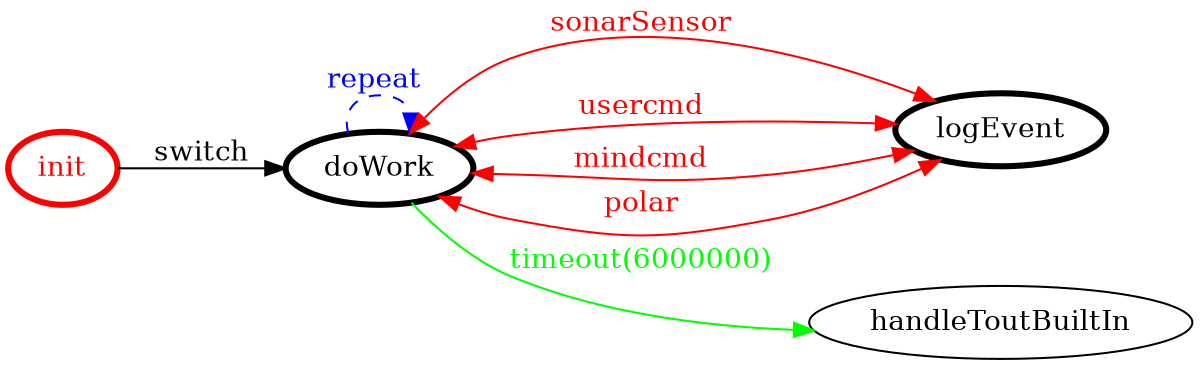 /*
*
* A GraphViz DOT FSM description 
* Please use a GraphViz visualizer (like http://www.webgraphviz.com)
*  
*/

digraph finite_state_machine {
	rankdir=LR
	size="8,5"
	
	init [ color = red ][ fontcolor = red ][ penwidth = 3 ]
	doWork [ color = black ][ fontcolor = black ][ penwidth = 3 ]
	logEvent [ color = black ][ fontcolor = black ][ penwidth = 3 ]
	
	doWork -> logEvent [ label = "sonarSensor" ][ color = red ][ fontcolor = red ][ dir = both ]
	doWork -> handleToutBuiltIn [ label = "timeout(6000000)" ][ color = green ][ fontcolor = green ]
	doWork -> logEvent [ label = "usercmd" ][ color = red ][ fontcolor = red ][ dir = both ]
	init -> doWork [ label = "switch" ][ color = black ][ fontcolor = black ]
	doWork -> logEvent [ label = "mindcmd" ][ color = red ][ fontcolor = red ][ dir = both ]
	doWork -> logEvent [ label = "polar" ][ color = red ][ fontcolor = red ][ dir = both ]
	doWork -> doWork [ label = "repeat "][ style = dashed ][ color = blue ][ fontcolor = blue ]
}
